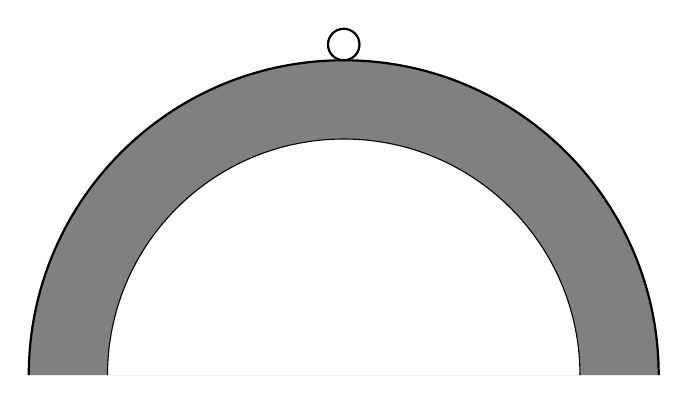 \begin{tikzpicture}
	\draw[thick, fill=gray] (1,0) arc[start angle=0, end angle=180, radius=4];
	\draw[fill=white] (0,0) arc[start angle=0, end angle=180, radius=3];
	\draw[thick] (-3,4.2) circle (0.2);
\end{tikzpicture}
